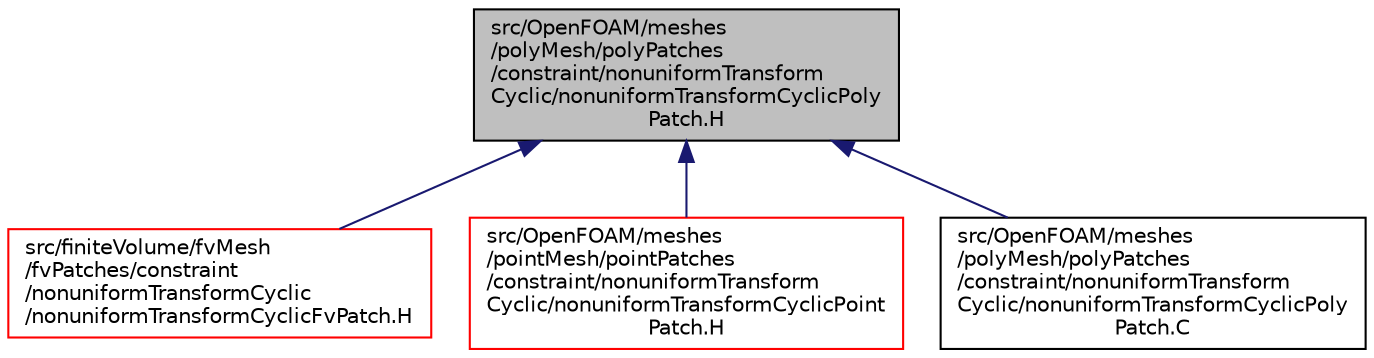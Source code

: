 digraph "src/OpenFOAM/meshes/polyMesh/polyPatches/constraint/nonuniformTransformCyclic/nonuniformTransformCyclicPolyPatch.H"
{
  bgcolor="transparent";
  edge [fontname="Helvetica",fontsize="10",labelfontname="Helvetica",labelfontsize="10"];
  node [fontname="Helvetica",fontsize="10",shape=record];
  Node1 [label="src/OpenFOAM/meshes\l/polyMesh/polyPatches\l/constraint/nonuniformTransform\lCyclic/nonuniformTransformCyclicPoly\lPatch.H",height=0.2,width=0.4,color="black", fillcolor="grey75", style="filled", fontcolor="black"];
  Node1 -> Node2 [dir="back",color="midnightblue",fontsize="10",style="solid",fontname="Helvetica"];
  Node2 [label="src/finiteVolume/fvMesh\l/fvPatches/constraint\l/nonuniformTransformCyclic\l/nonuniformTransformCyclicFvPatch.H",height=0.2,width=0.4,color="red",URL="$a06026.html"];
  Node1 -> Node3 [dir="back",color="midnightblue",fontsize="10",style="solid",fontname="Helvetica"];
  Node3 [label="src/OpenFOAM/meshes\l/pointMesh/pointPatches\l/constraint/nonuniformTransform\lCyclic/nonuniformTransformCyclicPoint\lPatch.H",height=0.2,width=0.4,color="red",URL="$a08706.html"];
  Node1 -> Node4 [dir="back",color="midnightblue",fontsize="10",style="solid",fontname="Helvetica"];
  Node4 [label="src/OpenFOAM/meshes\l/polyMesh/polyPatches\l/constraint/nonuniformTransform\lCyclic/nonuniformTransformCyclicPoly\lPatch.C",height=0.2,width=0.4,color="black",URL="$a08788.html"];
}
